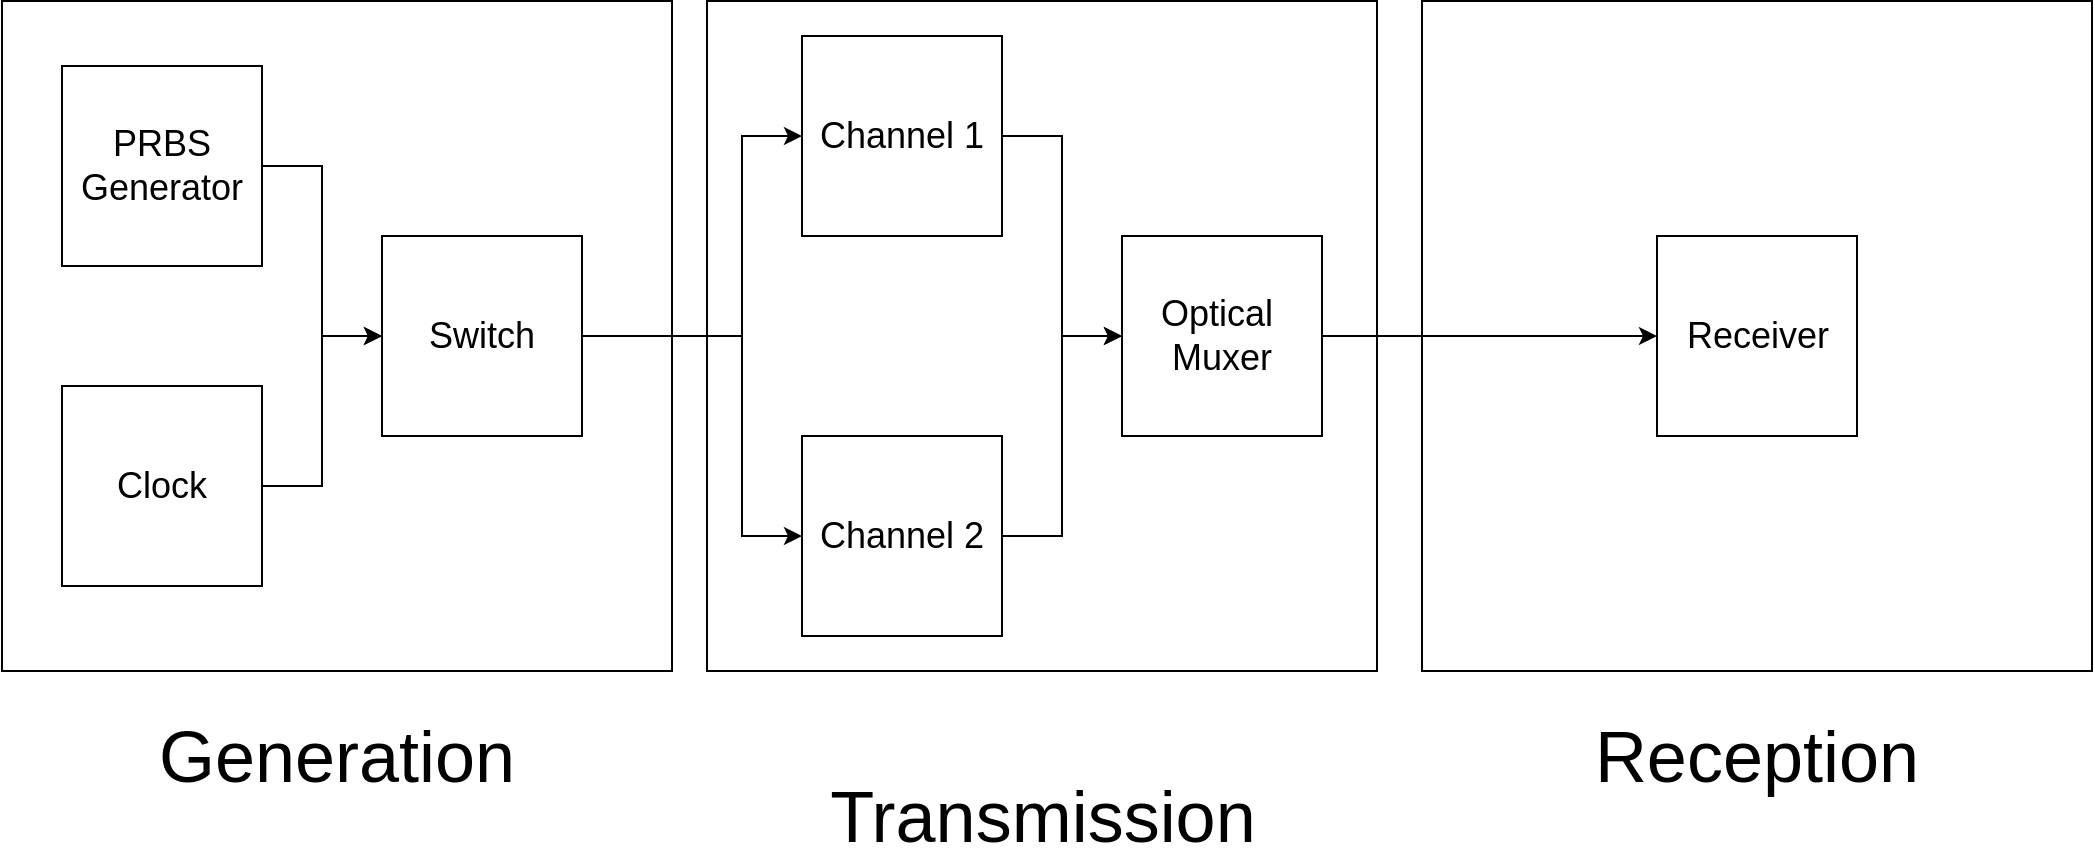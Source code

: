 <mxfile version="13.0.1" type="device"><diagram id="W19z_Dj2VwRXtJ2crc6R" name="Page-1"><mxGraphModel dx="2512" dy="862" grid="1" gridSize="10" guides="1" tooltips="1" connect="1" arrows="1" fold="1" page="1" pageScale="1" pageWidth="850" pageHeight="1100" math="0" shadow="0"><root><mxCell id="0"/><mxCell id="1" parent="0"/><mxCell id="YNVd0Nq554zdPG0nMZRW-6" value="" style="whiteSpace=wrap;html=1;aspect=fixed;fillColor=#FFFFFF;" vertex="1" parent="1"><mxGeometry x="-10" y="77.5" width="335" height="335" as="geometry"/></mxCell><mxCell id="YNVd0Nq554zdPG0nMZRW-7" value="" style="whiteSpace=wrap;html=1;aspect=fixed;fillColor=#FFFFFF;" vertex="1" parent="1"><mxGeometry x="700" y="77.5" width="335" height="335" as="geometry"/></mxCell><mxCell id="YNVd0Nq554zdPG0nMZRW-4" value="" style="whiteSpace=wrap;html=1;aspect=fixed;fillColor=#FFFFFF;" vertex="1" parent="1"><mxGeometry x="342.5" y="77.5" width="335" height="335" as="geometry"/></mxCell><mxCell id="k89PMoe2slRR6rq5iA8A-9" style="edgeStyle=orthogonalEdgeStyle;rounded=0;orthogonalLoop=1;jettySize=auto;html=1;" parent="1" source="lUJ8N4hbndTEeP2bM7z3-1" target="k89PMoe2slRR6rq5iA8A-8" edge="1"><mxGeometry relative="1" as="geometry"/></mxCell><mxCell id="lUJ8N4hbndTEeP2bM7z3-1" value="&lt;font style=&quot;font-size: 18px&quot;&gt;PRBS&lt;br&gt;Generator&lt;/font&gt;" style="whiteSpace=wrap;html=1;aspect=fixed;" parent="1" vertex="1"><mxGeometry x="20" y="110" width="100" height="100" as="geometry"/></mxCell><mxCell id="YNVd0Nq554zdPG0nMZRW-9" style="edgeStyle=orthogonalEdgeStyle;rounded=0;orthogonalLoop=1;jettySize=auto;html=1;entryX=0;entryY=0.5;entryDx=0;entryDy=0;" edge="1" parent="1" source="lUJ8N4hbndTEeP2bM7z3-3" target="YNVd0Nq554zdPG0nMZRW-8"><mxGeometry relative="1" as="geometry"/></mxCell><mxCell id="lUJ8N4hbndTEeP2bM7z3-3" value="&lt;font style=&quot;font-size: 18px&quot;&gt;Optical&amp;nbsp;&lt;br&gt;Muxer&lt;br&gt;&lt;/font&gt;" style="whiteSpace=wrap;html=1;aspect=fixed;" parent="1" vertex="1"><mxGeometry x="550" y="195" width="100" height="100" as="geometry"/></mxCell><mxCell id="k89PMoe2slRR6rq5iA8A-15" style="edgeStyle=orthogonalEdgeStyle;rounded=0;orthogonalLoop=1;jettySize=auto;html=1;entryX=0;entryY=0.5;entryDx=0;entryDy=0;" parent="1" source="k89PMoe2slRR6rq5iA8A-5" target="lUJ8N4hbndTEeP2bM7z3-3" edge="1"><mxGeometry relative="1" as="geometry"/></mxCell><mxCell id="k89PMoe2slRR6rq5iA8A-5" value="&lt;font style=&quot;font-size: 18px&quot;&gt;Channel 1&lt;/font&gt;" style="whiteSpace=wrap;html=1;aspect=fixed;" parent="1" vertex="1"><mxGeometry x="390" y="95" width="100" height="100" as="geometry"/></mxCell><mxCell id="k89PMoe2slRR6rq5iA8A-14" style="edgeStyle=orthogonalEdgeStyle;rounded=0;orthogonalLoop=1;jettySize=auto;html=1;" parent="1" source="k89PMoe2slRR6rq5iA8A-6" target="lUJ8N4hbndTEeP2bM7z3-3" edge="1"><mxGeometry relative="1" as="geometry"><Array as="points"><mxPoint x="520" y="345"/><mxPoint x="520" y="245"/></Array></mxGeometry></mxCell><mxCell id="k89PMoe2slRR6rq5iA8A-6" value="&lt;font style=&quot;font-size: 18px&quot;&gt;Channel 2&lt;/font&gt;" style="whiteSpace=wrap;html=1;aspect=fixed;" parent="1" vertex="1"><mxGeometry x="390" y="295" width="100" height="100" as="geometry"/></mxCell><mxCell id="k89PMoe2slRR6rq5iA8A-10" style="edgeStyle=orthogonalEdgeStyle;rounded=0;orthogonalLoop=1;jettySize=auto;html=1;entryX=0;entryY=0.5;entryDx=0;entryDy=0;" parent="1" source="k89PMoe2slRR6rq5iA8A-8" target="k89PMoe2slRR6rq5iA8A-5" edge="1"><mxGeometry relative="1" as="geometry"><Array as="points"><mxPoint x="360" y="245"/><mxPoint x="360" y="145"/></Array></mxGeometry></mxCell><mxCell id="k89PMoe2slRR6rq5iA8A-11" style="edgeStyle=orthogonalEdgeStyle;rounded=0;orthogonalLoop=1;jettySize=auto;html=1;" parent="1" source="k89PMoe2slRR6rq5iA8A-8" target="k89PMoe2slRR6rq5iA8A-6" edge="1"><mxGeometry relative="1" as="geometry"><Array as="points"><mxPoint x="360" y="245"/><mxPoint x="360" y="345"/></Array></mxGeometry></mxCell><mxCell id="k89PMoe2slRR6rq5iA8A-8" value="&lt;font style=&quot;font-size: 18px&quot;&gt;Switch&lt;/font&gt;" style="whiteSpace=wrap;html=1;aspect=fixed;" parent="1" vertex="1"><mxGeometry x="180" y="195" width="100" height="100" as="geometry"/></mxCell><mxCell id="YNVd0Nq554zdPG0nMZRW-8" value="&lt;font style=&quot;font-size: 18px&quot;&gt;Receiver&lt;/font&gt;" style="whiteSpace=wrap;html=1;aspect=fixed;" vertex="1" parent="1"><mxGeometry x="817.5" y="195" width="100" height="100" as="geometry"/></mxCell><mxCell id="YNVd0Nq554zdPG0nMZRW-12" value="&lt;font style=&quot;font-size: 36px&quot;&gt;Transmission&lt;/font&gt;" style="text;html=1;strokeColor=none;fillColor=none;align=center;verticalAlign=middle;whiteSpace=wrap;rounded=0;" vertex="1" parent="1"><mxGeometry x="402.5" y="460" width="215" height="50" as="geometry"/></mxCell><mxCell id="YNVd0Nq554zdPG0nMZRW-15" value="&lt;font style=&quot;font-size: 36px&quot;&gt;Reception&lt;/font&gt;" style="text;html=1;strokeColor=none;fillColor=none;align=center;verticalAlign=middle;whiteSpace=wrap;rounded=0;" vertex="1" parent="1"><mxGeometry x="760" y="430" width="215" height="50" as="geometry"/></mxCell><mxCell id="YNVd0Nq554zdPG0nMZRW-16" value="&lt;font style=&quot;font-size: 36px&quot;&gt;Generation&lt;/font&gt;" style="text;html=1;strokeColor=none;fillColor=none;align=center;verticalAlign=middle;whiteSpace=wrap;rounded=0;" vertex="1" parent="1"><mxGeometry x="50" y="430" width="215" height="50" as="geometry"/></mxCell><mxCell id="YNVd0Nq554zdPG0nMZRW-19" style="edgeStyle=orthogonalEdgeStyle;rounded=0;orthogonalLoop=1;jettySize=auto;html=1;entryX=0;entryY=0.5;entryDx=0;entryDy=0;" edge="1" parent="1" source="YNVd0Nq554zdPG0nMZRW-17" target="k89PMoe2slRR6rq5iA8A-8"><mxGeometry relative="1" as="geometry"/></mxCell><mxCell id="YNVd0Nq554zdPG0nMZRW-17" value="&lt;font style=&quot;font-size: 18px&quot;&gt;Clock&lt;br&gt;&lt;/font&gt;" style="whiteSpace=wrap;html=1;aspect=fixed;" vertex="1" parent="1"><mxGeometry x="20" y="270" width="100" height="100" as="geometry"/></mxCell></root></mxGraphModel></diagram></mxfile>